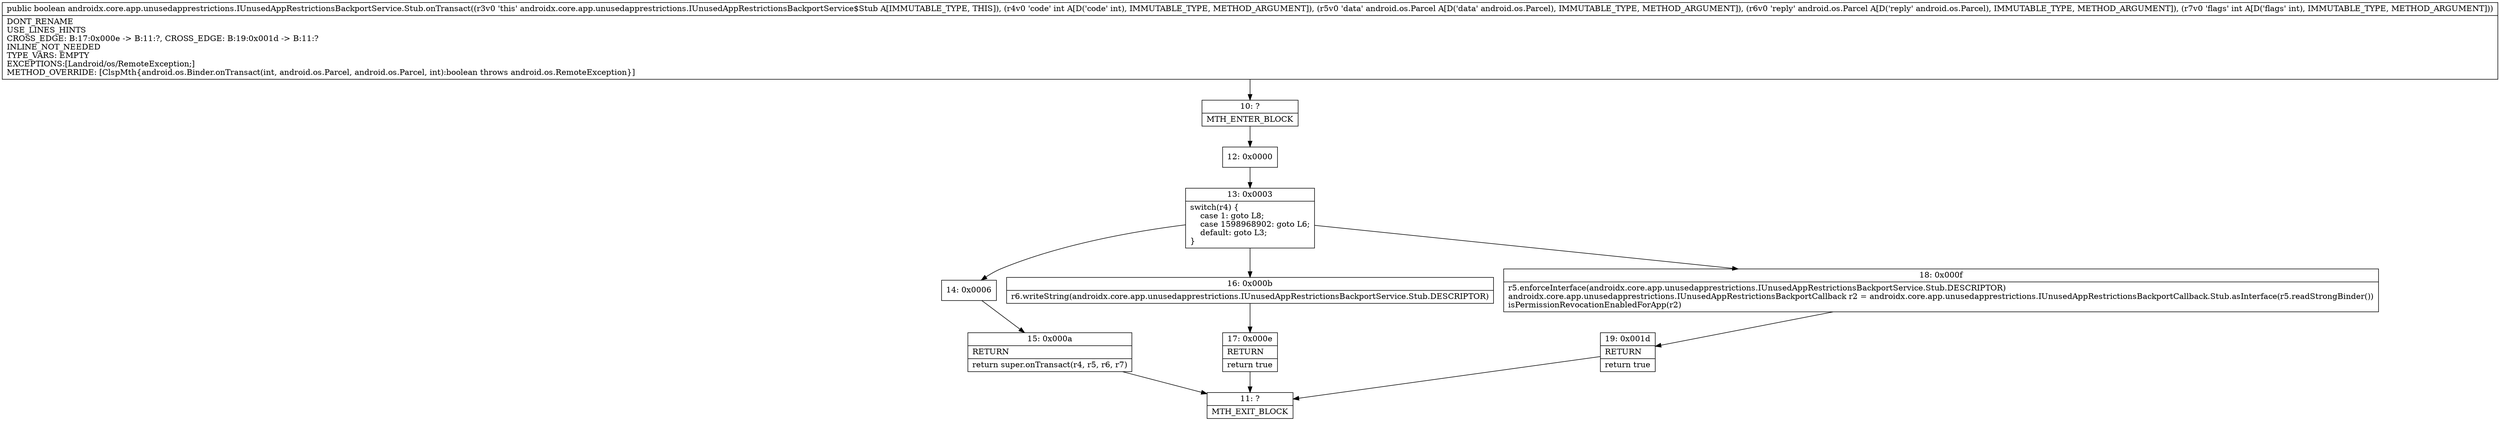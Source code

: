 digraph "CFG forandroidx.core.app.unusedapprestrictions.IUnusedAppRestrictionsBackportService.Stub.onTransact(ILandroid\/os\/Parcel;Landroid\/os\/Parcel;I)Z" {
Node_10 [shape=record,label="{10\:\ ?|MTH_ENTER_BLOCK\l}"];
Node_12 [shape=record,label="{12\:\ 0x0000}"];
Node_13 [shape=record,label="{13\:\ 0x0003|switch(r4) \{\l    case 1: goto L8;\l    case 1598968902: goto L6;\l    default: goto L3;\l\}\l}"];
Node_14 [shape=record,label="{14\:\ 0x0006}"];
Node_15 [shape=record,label="{15\:\ 0x000a|RETURN\l|return super.onTransact(r4, r5, r6, r7)\l}"];
Node_11 [shape=record,label="{11\:\ ?|MTH_EXIT_BLOCK\l}"];
Node_16 [shape=record,label="{16\:\ 0x000b|r6.writeString(androidx.core.app.unusedapprestrictions.IUnusedAppRestrictionsBackportService.Stub.DESCRIPTOR)\l}"];
Node_17 [shape=record,label="{17\:\ 0x000e|RETURN\l|return true\l}"];
Node_18 [shape=record,label="{18\:\ 0x000f|r5.enforceInterface(androidx.core.app.unusedapprestrictions.IUnusedAppRestrictionsBackportService.Stub.DESCRIPTOR)\landroidx.core.app.unusedapprestrictions.IUnusedAppRestrictionsBackportCallback r2 = androidx.core.app.unusedapprestrictions.IUnusedAppRestrictionsBackportCallback.Stub.asInterface(r5.readStrongBinder())\lisPermissionRevocationEnabledForApp(r2)\l}"];
Node_19 [shape=record,label="{19\:\ 0x001d|RETURN\l|return true\l}"];
MethodNode[shape=record,label="{public boolean androidx.core.app.unusedapprestrictions.IUnusedAppRestrictionsBackportService.Stub.onTransact((r3v0 'this' androidx.core.app.unusedapprestrictions.IUnusedAppRestrictionsBackportService$Stub A[IMMUTABLE_TYPE, THIS]), (r4v0 'code' int A[D('code' int), IMMUTABLE_TYPE, METHOD_ARGUMENT]), (r5v0 'data' android.os.Parcel A[D('data' android.os.Parcel), IMMUTABLE_TYPE, METHOD_ARGUMENT]), (r6v0 'reply' android.os.Parcel A[D('reply' android.os.Parcel), IMMUTABLE_TYPE, METHOD_ARGUMENT]), (r7v0 'flags' int A[D('flags' int), IMMUTABLE_TYPE, METHOD_ARGUMENT]))  | DONT_RENAME\lUSE_LINES_HINTS\lCROSS_EDGE: B:17:0x000e \-\> B:11:?, CROSS_EDGE: B:19:0x001d \-\> B:11:?\lINLINE_NOT_NEEDED\lTYPE_VARS: EMPTY\lEXCEPTIONS:[Landroid\/os\/RemoteException;]\lMETHOD_OVERRIDE: [ClspMth\{android.os.Binder.onTransact(int, android.os.Parcel, android.os.Parcel, int):boolean throws android.os.RemoteException\}]\l}"];
MethodNode -> Node_10;Node_10 -> Node_12;
Node_12 -> Node_13;
Node_13 -> Node_14;
Node_13 -> Node_16;
Node_13 -> Node_18;
Node_14 -> Node_15;
Node_15 -> Node_11;
Node_16 -> Node_17;
Node_17 -> Node_11;
Node_18 -> Node_19;
Node_19 -> Node_11;
}

